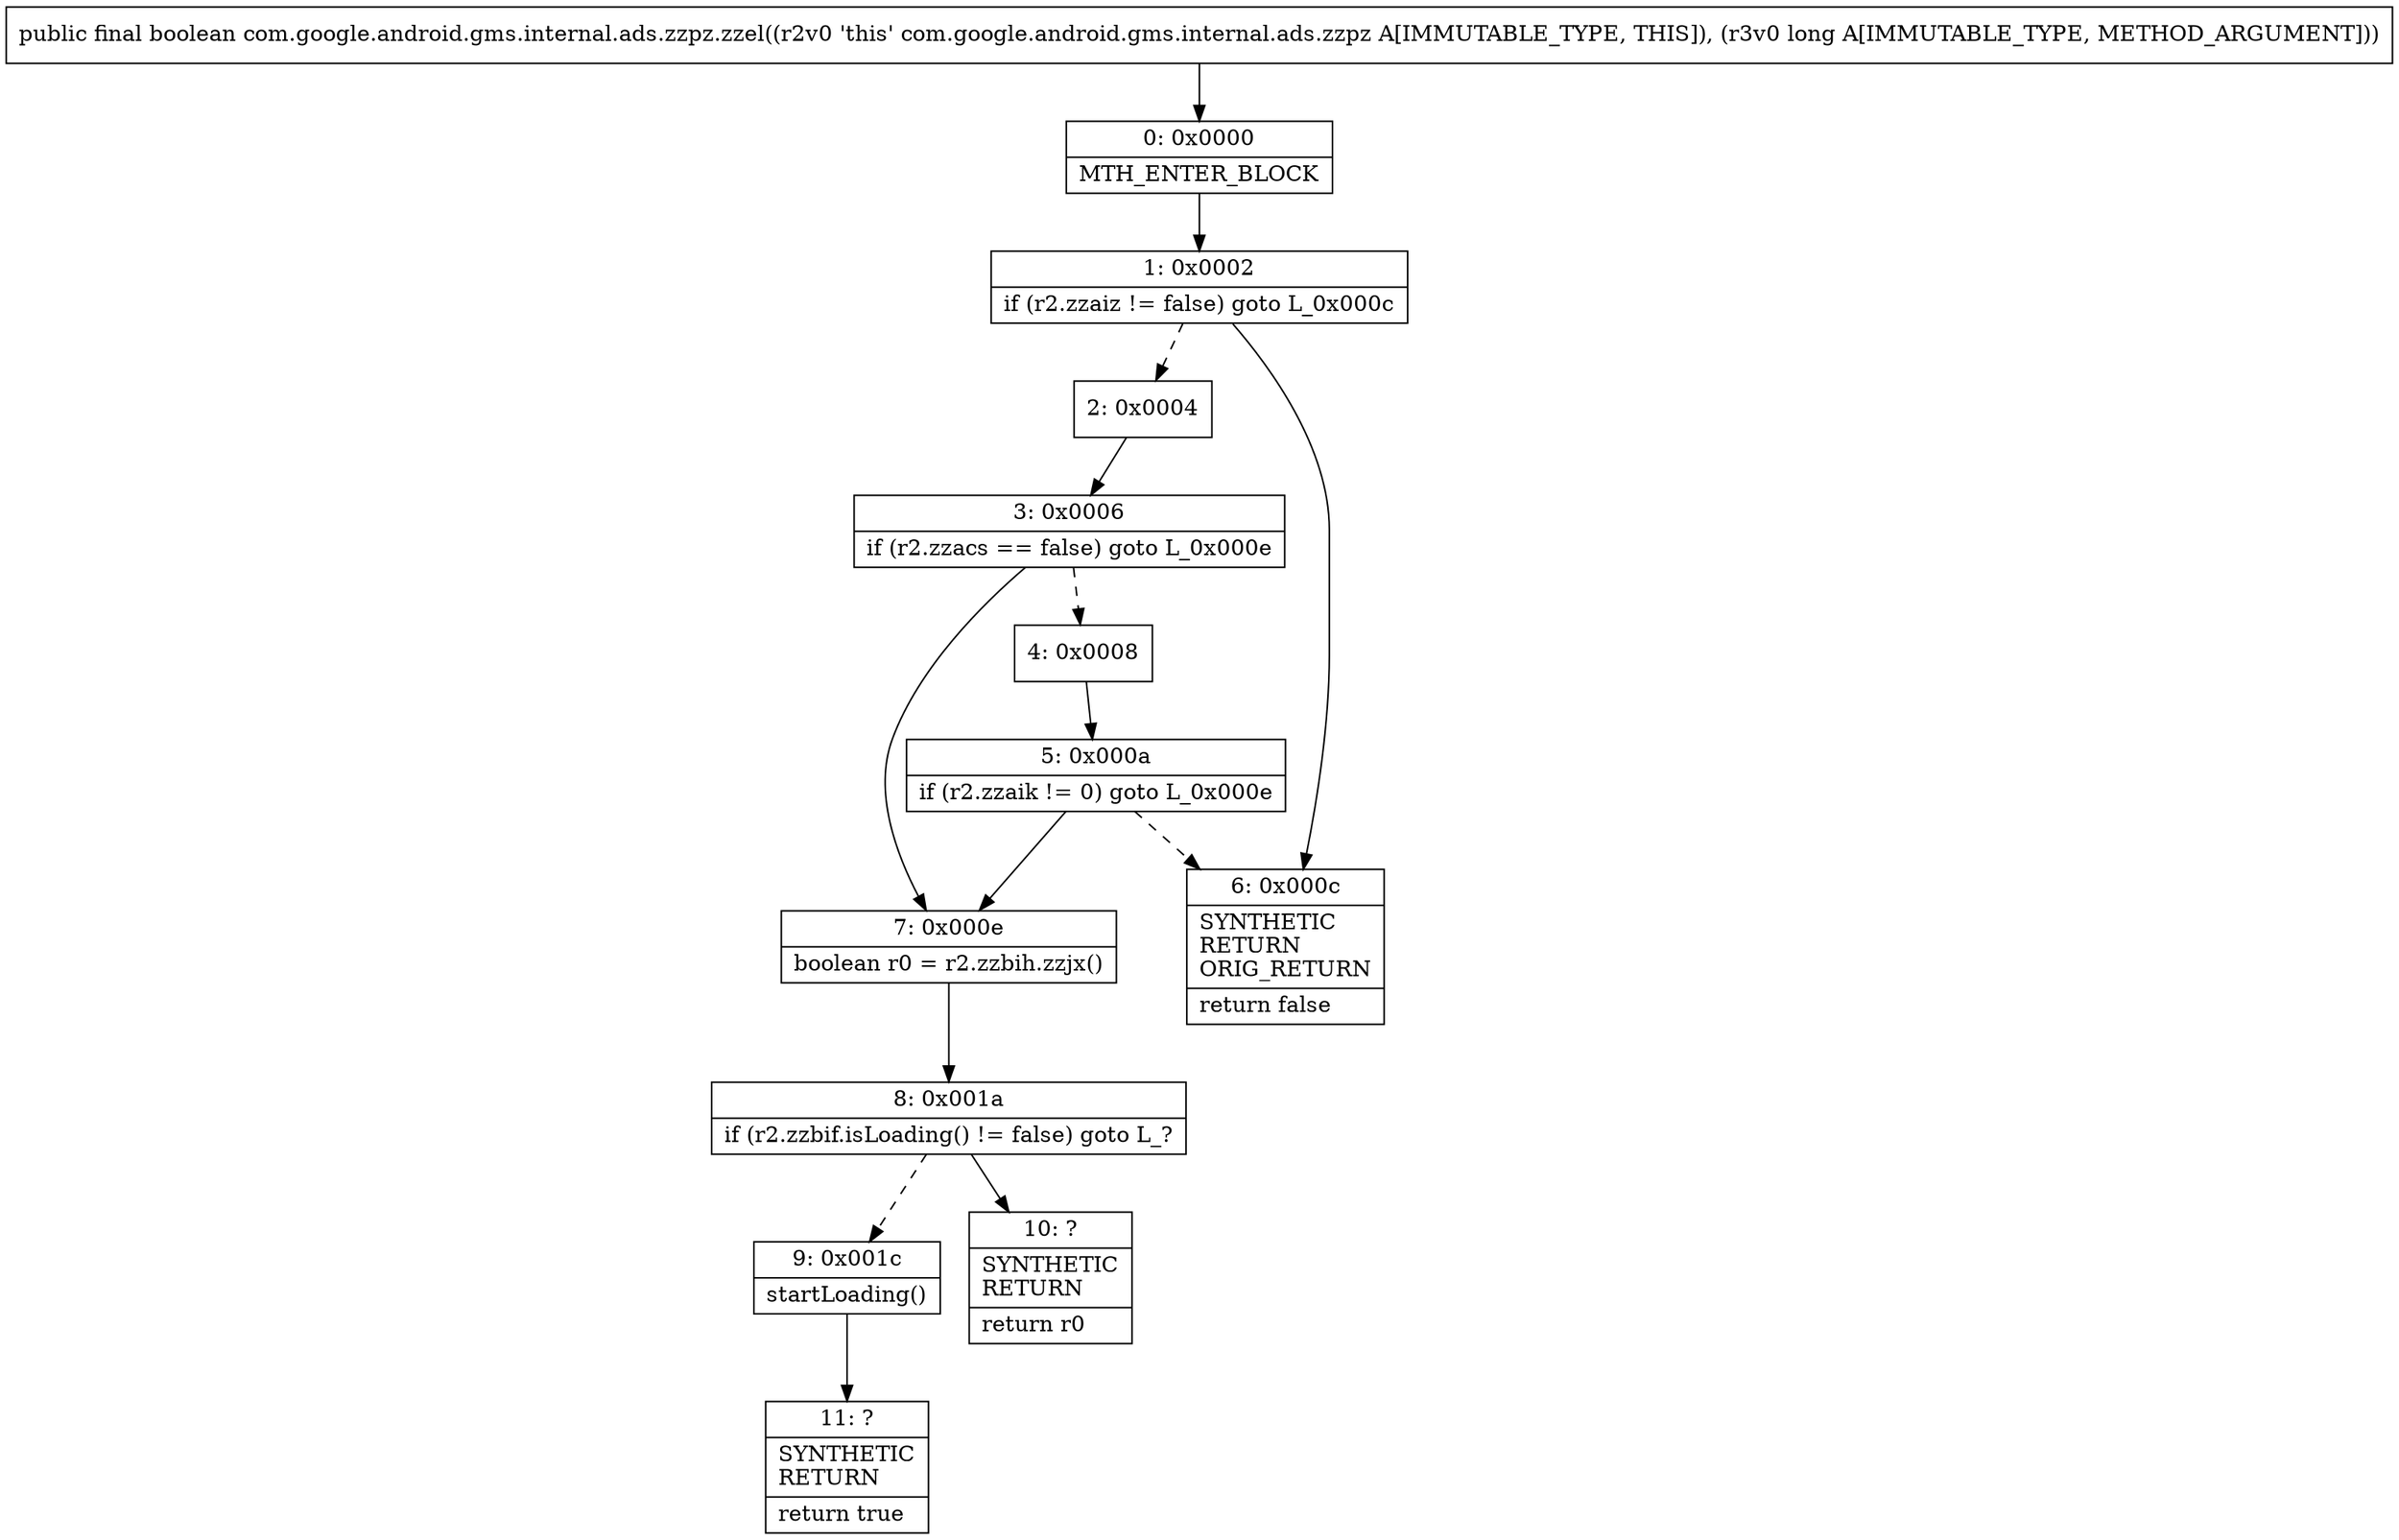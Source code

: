 digraph "CFG forcom.google.android.gms.internal.ads.zzpz.zzel(J)Z" {
Node_0 [shape=record,label="{0\:\ 0x0000|MTH_ENTER_BLOCK\l}"];
Node_1 [shape=record,label="{1\:\ 0x0002|if (r2.zzaiz != false) goto L_0x000c\l}"];
Node_2 [shape=record,label="{2\:\ 0x0004}"];
Node_3 [shape=record,label="{3\:\ 0x0006|if (r2.zzacs == false) goto L_0x000e\l}"];
Node_4 [shape=record,label="{4\:\ 0x0008}"];
Node_5 [shape=record,label="{5\:\ 0x000a|if (r2.zzaik != 0) goto L_0x000e\l}"];
Node_6 [shape=record,label="{6\:\ 0x000c|SYNTHETIC\lRETURN\lORIG_RETURN\l|return false\l}"];
Node_7 [shape=record,label="{7\:\ 0x000e|boolean r0 = r2.zzbih.zzjx()\l}"];
Node_8 [shape=record,label="{8\:\ 0x001a|if (r2.zzbif.isLoading() != false) goto L_?\l}"];
Node_9 [shape=record,label="{9\:\ 0x001c|startLoading()\l}"];
Node_10 [shape=record,label="{10\:\ ?|SYNTHETIC\lRETURN\l|return r0\l}"];
Node_11 [shape=record,label="{11\:\ ?|SYNTHETIC\lRETURN\l|return true\l}"];
MethodNode[shape=record,label="{public final boolean com.google.android.gms.internal.ads.zzpz.zzel((r2v0 'this' com.google.android.gms.internal.ads.zzpz A[IMMUTABLE_TYPE, THIS]), (r3v0 long A[IMMUTABLE_TYPE, METHOD_ARGUMENT])) }"];
MethodNode -> Node_0;
Node_0 -> Node_1;
Node_1 -> Node_2[style=dashed];
Node_1 -> Node_6;
Node_2 -> Node_3;
Node_3 -> Node_4[style=dashed];
Node_3 -> Node_7;
Node_4 -> Node_5;
Node_5 -> Node_6[style=dashed];
Node_5 -> Node_7;
Node_7 -> Node_8;
Node_8 -> Node_9[style=dashed];
Node_8 -> Node_10;
Node_9 -> Node_11;
}

